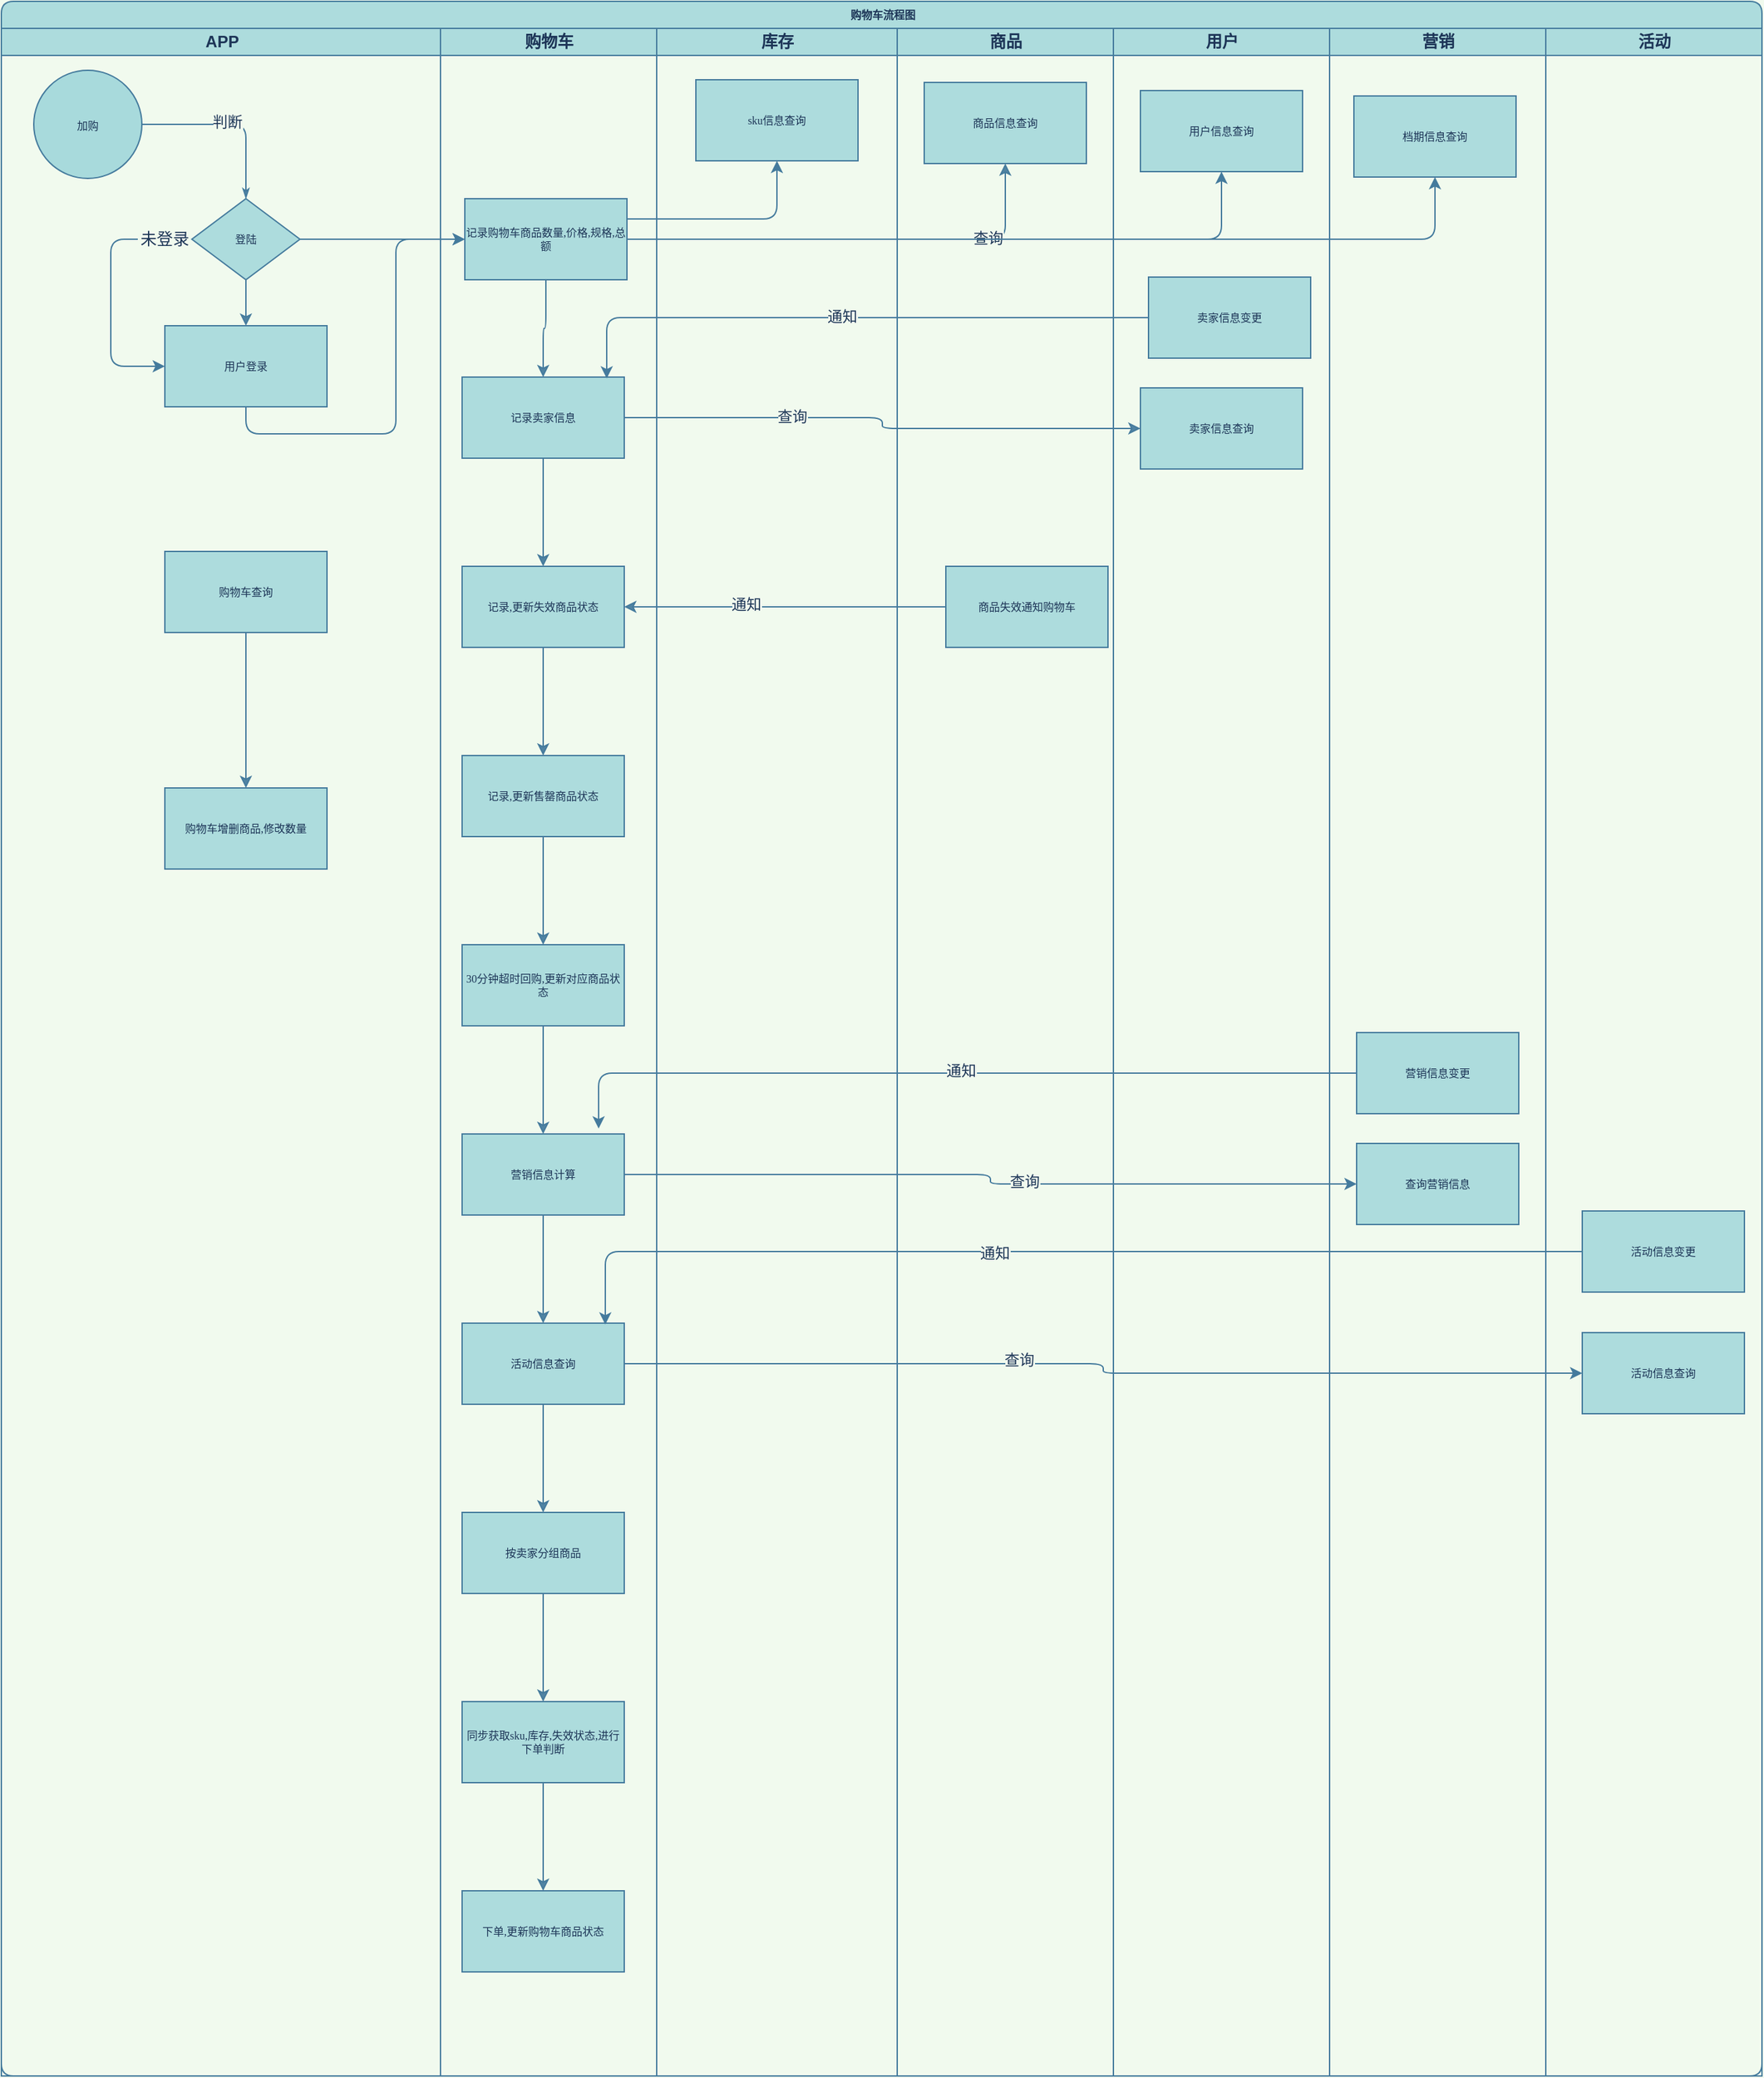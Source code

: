 <mxfile version="14.1.1" type="github">
  <diagram name="Page-1" id="74e2e168-ea6b-b213-b513-2b3c1d86103e">
    <mxGraphModel dx="1906" dy="1005" grid="0" gridSize="10" guides="1" tooltips="1" connect="1" arrows="1" fold="1" page="1" pageScale="1" pageWidth="1100" pageHeight="850" background="#F1FAEE" math="0" shadow="0">
      <root>
        <mxCell id="0" />
        <mxCell id="1" parent="0" />
        <mxCell id="77e6c97f196da883-1" value="购物车流程图" style="swimlane;html=1;childLayout=stackLayout;startSize=20;rounded=1;shadow=0;labelBackgroundColor=none;strokeWidth=1;fontFamily=Verdana;fontSize=8;align=center;fillColor=#A8DADC;strokeColor=#457B9D;fontColor=#1D3557;sketch=0;snapToPoint=0;fixDash=0;metaEdit=0;backgroundOutline=0;comic=0;fillOpacity=93;" parent="1" vertex="1">
          <mxGeometry x="134" y="49" width="1303" height="1535" as="geometry" />
        </mxCell>
        <mxCell id="77e6c97f196da883-2" value="APP" style="swimlane;html=1;startSize=20;fillColor=#A8DADC;strokeColor=#457B9D;fontColor=#1D3557;sketch=0;snapToPoint=0;fixDash=0;metaEdit=0;backgroundOutline=0;comic=0;fillOpacity=93;" parent="77e6c97f196da883-1" vertex="1">
          <mxGeometry y="20" width="325" height="1515" as="geometry" />
        </mxCell>
        <mxCell id="77e6c97f196da883-13" value="登陆" style="rhombus;whiteSpace=wrap;html=1;rounded=0;shadow=0;labelBackgroundColor=none;strokeWidth=1;fontFamily=Verdana;fontSize=8;align=center;fillColor=#A8DADC;strokeColor=#457B9D;fontColor=#1D3557;sketch=0;snapToPoint=0;fixDash=0;metaEdit=0;backgroundOutline=0;comic=0;fillOpacity=93;" parent="77e6c97f196da883-2" vertex="1">
          <mxGeometry x="141" y="126" width="80" height="60" as="geometry" />
        </mxCell>
        <mxCell id="77e6c97f196da883-29" style="edgeStyle=orthogonalEdgeStyle;rounded=1;html=1;labelBackgroundColor=none;startArrow=none;startFill=0;startSize=5;endArrow=classicThin;endFill=1;endSize=5;jettySize=auto;orthogonalLoop=1;strokeWidth=1;fontFamily=Verdana;fontSize=8;strokeColor=#457B9D;fontColor=#1D3557;sketch=0;snapToPoint=0;fixDash=0;metaEdit=0;backgroundOutline=0;comic=0;fillOpacity=93;exitX=1;exitY=0.5;exitDx=0;exitDy=0;" parent="77e6c97f196da883-2" source="TEv4NFGnasqdaG9CAdCf-1" target="77e6c97f196da883-13" edge="1">
          <mxGeometry relative="1" as="geometry">
            <mxPoint x="109" y="70" as="sourcePoint" />
          </mxGeometry>
        </mxCell>
        <mxCell id="LsGQIVAyzrIgrGC21WkT-74" value="判断" style="edgeLabel;html=1;align=center;verticalAlign=middle;resizable=0;points=[];fontColor=#1D3557;labelBackgroundColor=#F1FAEE;" parent="77e6c97f196da883-29" vertex="1" connectable="0">
          <mxGeometry x="-0.051" y="2" relative="1" as="geometry">
            <mxPoint as="offset" />
          </mxGeometry>
        </mxCell>
        <mxCell id="LsGQIVAyzrIgrGC21WkT-6" value="&lt;span&gt;用户登录&lt;/span&gt;" style="whiteSpace=wrap;html=1;rounded=0;shadow=0;fontFamily=Verdana;fontSize=8;fontColor=#1D3557;strokeColor=#457B9D;strokeWidth=1;fillColor=#A8DADC;sketch=0;snapToPoint=0;fixDash=0;metaEdit=0;backgroundOutline=0;comic=0;fillOpacity=93;" parent="77e6c97f196da883-2" vertex="1">
          <mxGeometry x="121" y="220" width="120" height="60" as="geometry" />
        </mxCell>
        <mxCell id="LsGQIVAyzrIgrGC21WkT-7" value="" style="edgeStyle=orthogonalEdgeStyle;curved=0;rounded=1;sketch=0;orthogonalLoop=1;jettySize=auto;html=1;strokeColor=#457B9D;fillColor=#A8DADC;fontColor=#1D3557;snapToPoint=0;fixDash=0;metaEdit=0;backgroundOutline=0;comic=0;fillOpacity=93;shadow=0;labelBackgroundColor=#F1FAEE;" parent="77e6c97f196da883-2" source="77e6c97f196da883-13" target="LsGQIVAyzrIgrGC21WkT-6" edge="1">
          <mxGeometry relative="1" as="geometry" />
        </mxCell>
        <mxCell id="TEv4NFGnasqdaG9CAdCf-7" style="edgeStyle=orthogonalEdgeStyle;curved=0;rounded=1;sketch=0;orthogonalLoop=1;jettySize=auto;html=1;exitX=0;exitY=0.5;exitDx=0;exitDy=0;entryX=0;entryY=0.5;entryDx=0;entryDy=0;strokeColor=#457B9D;fillColor=#A8DADC;fontColor=#1D3557;" edge="1" parent="77e6c97f196da883-2" source="LsGQIVAyzrIgrGC21WkT-78" target="LsGQIVAyzrIgrGC21WkT-6">
          <mxGeometry relative="1" as="geometry" />
        </mxCell>
        <mxCell id="LsGQIVAyzrIgrGC21WkT-78" value="未登录" style="text;html=1;strokeColor=none;fillColor=none;align=center;verticalAlign=middle;whiteSpace=wrap;rounded=0;shadow=0;sketch=0;fontColor=#1D3557;" parent="77e6c97f196da883-2" vertex="1">
          <mxGeometry x="101" y="146" width="40" height="20" as="geometry" />
        </mxCell>
        <mxCell id="TEv4NFGnasqdaG9CAdCf-1" value="&lt;span style=&quot;color: rgb(29 , 53 , 87) ; font-family: &amp;#34;verdana&amp;#34; ; font-size: 8px&quot;&gt;加购&lt;/span&gt;" style="ellipse;whiteSpace=wrap;html=1;aspect=fixed;fillColor=#A8DADC;strokeColor=#457B9D;fontColor=#1D3557;" vertex="1" parent="77e6c97f196da883-2">
          <mxGeometry x="24" y="31" width="80" height="80" as="geometry" />
        </mxCell>
        <mxCell id="LsGQIVAyzrIgrGC21WkT-10" value="购物车查询" style="whiteSpace=wrap;html=1;rounded=0;shadow=0;fontFamily=Verdana;fontSize=8;fontColor=#1D3557;strokeColor=#457B9D;strokeWidth=1;fillColor=#A8DADC;sketch=0;snapToPoint=0;fixDash=0;metaEdit=0;backgroundOutline=0;comic=0;fillOpacity=93;" parent="77e6c97f196da883-2" vertex="1">
          <mxGeometry x="121" y="387" width="120" height="60" as="geometry" />
        </mxCell>
        <mxCell id="LsGQIVAyzrIgrGC21WkT-12" value="购物车增删商品,修改数量" style="whiteSpace=wrap;html=1;rounded=0;shadow=0;fontFamily=Verdana;fontSize=8;fontColor=#1D3557;strokeColor=#457B9D;strokeWidth=1;fillColor=#A8DADC;sketch=0;snapToPoint=0;fixDash=0;metaEdit=0;backgroundOutline=0;comic=0;fillOpacity=93;" parent="77e6c97f196da883-2" vertex="1">
          <mxGeometry x="121" y="562" width="120" height="60" as="geometry" />
        </mxCell>
        <mxCell id="LsGQIVAyzrIgrGC21WkT-13" value="" style="edgeStyle=orthogonalEdgeStyle;curved=0;rounded=1;sketch=0;orthogonalLoop=1;jettySize=auto;html=1;strokeColor=#457B9D;fillColor=#A8DADC;fontColor=#1D3557;snapToPoint=0;fixDash=0;metaEdit=0;backgroundOutline=0;comic=0;fillOpacity=93;shadow=0;labelBackgroundColor=#F1FAEE;" parent="77e6c97f196da883-2" source="LsGQIVAyzrIgrGC21WkT-10" target="LsGQIVAyzrIgrGC21WkT-12" edge="1">
          <mxGeometry relative="1" as="geometry" />
        </mxCell>
        <mxCell id="77e6c97f196da883-3" value="购物车" style="swimlane;html=1;startSize=20;fillColor=#A8DADC;strokeColor=#457B9D;fontColor=#1D3557;sketch=0;snapToPoint=0;fixDash=0;metaEdit=0;backgroundOutline=0;comic=0;fillOpacity=93;" parent="77e6c97f196da883-1" vertex="1">
          <mxGeometry x="325" y="20" width="160" height="1515" as="geometry" />
        </mxCell>
        <mxCell id="LsGQIVAyzrIgrGC21WkT-4" value="记录购物车商品数量,价格,规格,总额" style="whiteSpace=wrap;html=1;rounded=0;shadow=0;fontFamily=Verdana;fontSize=8;fontColor=#1D3557;strokeColor=#457B9D;strokeWidth=1;fillColor=#A8DADC;sketch=0;snapToPoint=0;fixDash=0;metaEdit=0;backgroundOutline=0;comic=0;fillOpacity=93;" parent="77e6c97f196da883-3" vertex="1">
          <mxGeometry x="18" y="126" width="120" height="60" as="geometry" />
        </mxCell>
        <mxCell id="77e6c97f196da883-4" value="库存" style="swimlane;html=1;startSize=20;fillColor=#A8DADC;strokeColor=#457B9D;fontColor=#1D3557;sketch=0;snapToPoint=0;fixDash=0;metaEdit=0;backgroundOutline=0;comic=0;fillOpacity=93;" parent="77e6c97f196da883-1" vertex="1">
          <mxGeometry x="485" y="20" width="178" height="1515" as="geometry" />
        </mxCell>
        <mxCell id="TEv4NFGnasqdaG9CAdCf-2" value="sku信息查询" style="whiteSpace=wrap;html=1;rounded=0;shadow=0;fontFamily=Verdana;fontSize=8;fontColor=#1D3557;strokeColor=#457B9D;strokeWidth=1;fillColor=#A8DADC;sketch=0;snapToPoint=0;fixDash=0;metaEdit=0;backgroundOutline=0;comic=0;fillOpacity=93;" vertex="1" parent="77e6c97f196da883-4">
          <mxGeometry x="29" y="38" width="120" height="60" as="geometry" />
        </mxCell>
        <mxCell id="77e6c97f196da883-5" value="商品" style="swimlane;html=1;startSize=20;fillColor=#A8DADC;strokeColor=#457B9D;fontColor=#1D3557;sketch=0;snapToPoint=0;fixDash=0;metaEdit=0;backgroundOutline=0;comic=0;fillOpacity=93;" parent="77e6c97f196da883-1" vertex="1">
          <mxGeometry x="663" y="20" width="160" height="1515" as="geometry" />
        </mxCell>
        <mxCell id="LsGQIVAyzrIgrGC21WkT-18" value="商品信息查询" style="whiteSpace=wrap;html=1;rounded=0;shadow=0;fontFamily=Verdana;fontSize=8;fontColor=#1D3557;strokeColor=#457B9D;strokeWidth=1;fillColor=#A8DADC;sketch=0;snapToPoint=0;fixDash=0;metaEdit=0;backgroundOutline=0;comic=0;fillOpacity=93;" parent="77e6c97f196da883-5" vertex="1">
          <mxGeometry x="20" y="40" width="120" height="60" as="geometry" />
        </mxCell>
        <mxCell id="LsGQIVAyzrIgrGC21WkT-26" value="商品失效通知购物车" style="whiteSpace=wrap;html=1;rounded=0;shadow=0;fontFamily=Verdana;fontSize=8;fontColor=#1D3557;strokeColor=#457B9D;strokeWidth=1;fillColor=#A8DADC;sketch=0;snapToPoint=0;fixDash=0;metaEdit=0;backgroundOutline=0;comic=0;fillOpacity=93;" parent="77e6c97f196da883-5" vertex="1">
          <mxGeometry x="36" y="398" width="120" height="60" as="geometry" />
        </mxCell>
        <mxCell id="77e6c97f196da883-6" value="用户" style="swimlane;html=1;startSize=20;fillColor=#A8DADC;strokeColor=#457B9D;fontColor=#1D3557;sketch=0;snapToPoint=0;fixDash=0;metaEdit=0;backgroundOutline=0;comic=0;fillOpacity=93;" parent="77e6c97f196da883-1" vertex="1">
          <mxGeometry x="823" y="20" width="160" height="1515" as="geometry" />
        </mxCell>
        <mxCell id="LsGQIVAyzrIgrGC21WkT-22" value="卖家信息查询" style="whiteSpace=wrap;html=1;rounded=0;shadow=0;fontFamily=Verdana;fontSize=8;fontColor=#1D3557;strokeColor=#457B9D;strokeWidth=1;fillColor=#A8DADC;sketch=0;snapToPoint=0;fixDash=0;metaEdit=0;backgroundOutline=0;comic=0;fillOpacity=93;" parent="77e6c97f196da883-6" vertex="1">
          <mxGeometry x="20" y="266" width="120" height="60" as="geometry" />
        </mxCell>
        <mxCell id="LsGQIVAyzrIgrGC21WkT-49" value="卖家信息变更" style="whiteSpace=wrap;html=1;rounded=0;shadow=0;fontFamily=Verdana;fontSize=8;fontColor=#1D3557;strokeColor=#457B9D;strokeWidth=1;fillColor=#A8DADC;sketch=0;snapToPoint=0;fixDash=0;metaEdit=0;backgroundOutline=0;comic=0;fillOpacity=93;" parent="77e6c97f196da883-6" vertex="1">
          <mxGeometry x="26" y="184" width="120" height="60" as="geometry" />
        </mxCell>
        <mxCell id="TEv4NFGnasqdaG9CAdCf-8" value="用户信息查询" style="whiteSpace=wrap;html=1;rounded=0;shadow=0;fontFamily=Verdana;fontSize=8;fontColor=#1D3557;strokeColor=#457B9D;strokeWidth=1;fillColor=#A8DADC;sketch=0;snapToPoint=0;fixDash=0;metaEdit=0;backgroundOutline=0;comic=0;fillOpacity=93;" vertex="1" parent="77e6c97f196da883-6">
          <mxGeometry x="20" y="46" width="120" height="60" as="geometry" />
        </mxCell>
        <mxCell id="77e6c97f196da883-7" value="营销" style="swimlane;html=1;startSize=20;fillColor=#A8DADC;strokeColor=#457B9D;fontColor=#1D3557;sketch=0;snapToPoint=0;fixDash=0;metaEdit=0;backgroundOutline=0;comic=0;fillOpacity=93;strokeOpacity=95;" parent="77e6c97f196da883-1" vertex="1">
          <mxGeometry x="983" y="20" width="160" height="1515" as="geometry" />
        </mxCell>
        <mxCell id="LsGQIVAyzrIgrGC21WkT-52" value="查询营销信息" style="whiteSpace=wrap;html=1;rounded=0;shadow=0;fontFamily=Verdana;fontSize=8;fontColor=#1D3557;strokeColor=#457B9D;strokeWidth=1;fillColor=#A8DADC;sketch=0;snapToPoint=0;fixDash=0;metaEdit=0;backgroundOutline=0;comic=0;fillOpacity=93;" parent="77e6c97f196da883-7" vertex="1">
          <mxGeometry x="20" y="825" width="120" height="60" as="geometry" />
        </mxCell>
        <mxCell id="LsGQIVAyzrIgrGC21WkT-54" value="营销信息变更" style="whiteSpace=wrap;html=1;rounded=0;shadow=0;fontFamily=Verdana;fontSize=8;fontColor=#1D3557;strokeColor=#457B9D;strokeWidth=1;fillColor=#A8DADC;sketch=0;snapToPoint=0;fixDash=0;metaEdit=0;backgroundOutline=0;comic=0;fillOpacity=93;" parent="77e6c97f196da883-7" vertex="1">
          <mxGeometry x="20" y="743" width="120" height="60" as="geometry" />
        </mxCell>
        <mxCell id="TEv4NFGnasqdaG9CAdCf-10" value="档期信息查询" style="whiteSpace=wrap;html=1;rounded=0;shadow=0;fontFamily=Verdana;fontSize=8;fontColor=#1D3557;strokeColor=#457B9D;strokeWidth=1;fillColor=#A8DADC;sketch=0;snapToPoint=0;fixDash=0;metaEdit=0;backgroundOutline=0;comic=0;fillOpacity=93;" vertex="1" parent="77e6c97f196da883-7">
          <mxGeometry x="18" y="50" width="120" height="60" as="geometry" />
        </mxCell>
        <mxCell id="LsGQIVAyzrIgrGC21WkT-59" value="活动" style="swimlane;html=1;startSize=20;fillColor=#A8DADC;strokeColor=#457B9D;fontColor=#1D3557;sketch=0;snapToPoint=0;fixDash=0;metaEdit=0;backgroundOutline=0;comic=0;fillOpacity=93;strokeOpacity=95;" parent="77e6c97f196da883-1" vertex="1">
          <mxGeometry x="1143" y="20" width="160" height="1515" as="geometry" />
        </mxCell>
        <mxCell id="LsGQIVAyzrIgrGC21WkT-57" value="活动信息查询" style="whiteSpace=wrap;html=1;rounded=0;shadow=0;fontFamily=Verdana;fontSize=8;fontColor=#1D3557;strokeColor=#457B9D;strokeWidth=1;fillColor=#A8DADC;sketch=0;snapToPoint=0;fixDash=0;metaEdit=0;backgroundOutline=0;comic=0;fillOpacity=93;" parent="LsGQIVAyzrIgrGC21WkT-59" vertex="1">
          <mxGeometry x="27" y="965" width="120" height="60" as="geometry" />
        </mxCell>
        <mxCell id="LsGQIVAyzrIgrGC21WkT-62" value="活动信息变更" style="whiteSpace=wrap;html=1;rounded=0;shadow=0;fontFamily=Verdana;fontSize=8;fontColor=#1D3557;strokeColor=#457B9D;strokeWidth=1;fillColor=#A8DADC;sketch=0;snapToPoint=0;fixDash=0;metaEdit=0;backgroundOutline=0;comic=0;fillOpacity=93;" parent="LsGQIVAyzrIgrGC21WkT-59" vertex="1">
          <mxGeometry x="27" y="875" width="120" height="60" as="geometry" />
        </mxCell>
        <mxCell id="LsGQIVAyzrIgrGC21WkT-5" value="" style="edgeStyle=orthogonalEdgeStyle;curved=0;rounded=1;sketch=0;orthogonalLoop=1;jettySize=auto;html=1;strokeColor=#457B9D;fillColor=#A8DADC;fontColor=#1D3557;snapToPoint=0;fixDash=0;metaEdit=0;backgroundOutline=0;comic=0;fillOpacity=93;shadow=0;labelBackgroundColor=#F1FAEE;" parent="77e6c97f196da883-1" source="77e6c97f196da883-13" target="LsGQIVAyzrIgrGC21WkT-4" edge="1">
          <mxGeometry relative="1" as="geometry" />
        </mxCell>
        <mxCell id="LsGQIVAyzrIgrGC21WkT-19" value="" style="edgeStyle=orthogonalEdgeStyle;curved=0;rounded=1;sketch=0;orthogonalLoop=1;jettySize=auto;html=1;strokeColor=#457B9D;fillColor=#A8DADC;fontColor=#1D3557;snapToPoint=0;fixDash=0;metaEdit=0;backgroundOutline=0;comic=0;fillOpacity=93;shadow=0;labelBackgroundColor=#F1FAEE;" parent="77e6c97f196da883-1" source="LsGQIVAyzrIgrGC21WkT-4" target="LsGQIVAyzrIgrGC21WkT-18" edge="1">
          <mxGeometry relative="1" as="geometry" />
        </mxCell>
        <mxCell id="LsGQIVAyzrIgrGC21WkT-72" value="查询" style="edgeLabel;html=1;align=center;verticalAlign=middle;resizable=0;points=[];fontColor=#1D3557;labelBackgroundColor=#F1FAEE;" parent="LsGQIVAyzrIgrGC21WkT-19" vertex="1" connectable="0">
          <mxGeometry x="0.676" y="13" relative="1" as="geometry">
            <mxPoint as="offset" />
          </mxGeometry>
        </mxCell>
        <mxCell id="TEv4NFGnasqdaG9CAdCf-4" style="edgeStyle=orthogonalEdgeStyle;curved=0;rounded=1;sketch=0;orthogonalLoop=1;jettySize=auto;html=1;exitX=1;exitY=0.25;exitDx=0;exitDy=0;entryX=0.5;entryY=1;entryDx=0;entryDy=0;strokeColor=#457B9D;fillColor=#A8DADC;fontColor=#1D3557;" edge="1" parent="77e6c97f196da883-1" source="LsGQIVAyzrIgrGC21WkT-4" target="TEv4NFGnasqdaG9CAdCf-2">
          <mxGeometry relative="1" as="geometry" />
        </mxCell>
        <mxCell id="TEv4NFGnasqdaG9CAdCf-6" style="edgeStyle=orthogonalEdgeStyle;curved=0;rounded=1;sketch=0;orthogonalLoop=1;jettySize=auto;html=1;exitX=0.5;exitY=1;exitDx=0;exitDy=0;entryX=0;entryY=0.5;entryDx=0;entryDy=0;strokeColor=#457B9D;fillColor=#A8DADC;fontColor=#1D3557;" edge="1" parent="77e6c97f196da883-1" source="LsGQIVAyzrIgrGC21WkT-6" target="LsGQIVAyzrIgrGC21WkT-4">
          <mxGeometry relative="1" as="geometry" />
        </mxCell>
        <mxCell id="TEv4NFGnasqdaG9CAdCf-9" style="edgeStyle=orthogonalEdgeStyle;curved=0;rounded=1;sketch=0;orthogonalLoop=1;jettySize=auto;html=1;exitX=1;exitY=0.5;exitDx=0;exitDy=0;entryX=0.5;entryY=1;entryDx=0;entryDy=0;strokeColor=#457B9D;fillColor=#A8DADC;fontColor=#1D3557;" edge="1" parent="77e6c97f196da883-1" source="LsGQIVAyzrIgrGC21WkT-4" target="TEv4NFGnasqdaG9CAdCf-8">
          <mxGeometry relative="1" as="geometry" />
        </mxCell>
        <mxCell id="TEv4NFGnasqdaG9CAdCf-11" style="edgeStyle=orthogonalEdgeStyle;curved=0;rounded=1;sketch=0;orthogonalLoop=1;jettySize=auto;html=1;exitX=1;exitY=0.5;exitDx=0;exitDy=0;entryX=0.5;entryY=1;entryDx=0;entryDy=0;strokeColor=#457B9D;fillColor=#A8DADC;fontColor=#1D3557;" edge="1" parent="77e6c97f196da883-1" source="LsGQIVAyzrIgrGC21WkT-4" target="TEv4NFGnasqdaG9CAdCf-10">
          <mxGeometry relative="1" as="geometry" />
        </mxCell>
        <mxCell id="LsGQIVAyzrIgrGC21WkT-23" value="" style="edgeStyle=orthogonalEdgeStyle;curved=0;rounded=1;sketch=0;orthogonalLoop=1;jettySize=auto;html=1;strokeColor=#457B9D;fillColor=#A8DADC;fontColor=#1D3557;snapToPoint=0;fixDash=0;metaEdit=0;backgroundOutline=0;comic=0;fillOpacity=93;shadow=0;labelBackgroundColor=#F1FAEE;" parent="1" source="LsGQIVAyzrIgrGC21WkT-20" target="LsGQIVAyzrIgrGC21WkT-22" edge="1">
          <mxGeometry relative="1" as="geometry" />
        </mxCell>
        <mxCell id="LsGQIVAyzrIgrGC21WkT-70" value="查询" style="edgeLabel;html=1;align=center;verticalAlign=middle;resizable=0;points=[];fontColor=#1D3557;labelBackgroundColor=#F1FAEE;" parent="LsGQIVAyzrIgrGC21WkT-23" vertex="1" connectable="0">
          <mxGeometry x="-0.363" y="1" relative="1" as="geometry">
            <mxPoint as="offset" />
          </mxGeometry>
        </mxCell>
        <mxCell id="LsGQIVAyzrIgrGC21WkT-25" value="" style="edgeStyle=orthogonalEdgeStyle;curved=0;rounded=1;sketch=0;orthogonalLoop=1;jettySize=auto;html=1;strokeColor=#457B9D;fillColor=#A8DADC;fontColor=#1D3557;snapToPoint=0;fixDash=0;metaEdit=0;backgroundOutline=0;comic=0;fillOpacity=93;shadow=0;labelBackgroundColor=#F1FAEE;" parent="1" source="LsGQIVAyzrIgrGC21WkT-20" target="LsGQIVAyzrIgrGC21WkT-24" edge="1">
          <mxGeometry relative="1" as="geometry" />
        </mxCell>
        <mxCell id="LsGQIVAyzrIgrGC21WkT-20" value="记录卖家信息" style="whiteSpace=wrap;html=1;rounded=0;shadow=0;fontFamily=Verdana;fontSize=8;fontColor=#1D3557;strokeColor=#457B9D;strokeWidth=1;fillColor=#A8DADC;sketch=0;snapToPoint=0;fixDash=0;metaEdit=0;backgroundOutline=0;comic=0;fillOpacity=93;" parent="1" vertex="1">
          <mxGeometry x="475" y="327" width="120" height="60" as="geometry" />
        </mxCell>
        <mxCell id="LsGQIVAyzrIgrGC21WkT-21" value="" style="edgeStyle=orthogonalEdgeStyle;curved=0;rounded=1;sketch=0;orthogonalLoop=1;jettySize=auto;html=1;strokeColor=#457B9D;fillColor=#A8DADC;fontColor=#1D3557;snapToPoint=0;fixDash=0;metaEdit=0;backgroundOutline=0;comic=0;fillOpacity=93;shadow=0;labelBackgroundColor=#F1FAEE;" parent="1" source="LsGQIVAyzrIgrGC21WkT-4" target="LsGQIVAyzrIgrGC21WkT-20" edge="1">
          <mxGeometry relative="1" as="geometry" />
        </mxCell>
        <mxCell id="LsGQIVAyzrIgrGC21WkT-32" value="" style="edgeStyle=orthogonalEdgeStyle;curved=0;rounded=1;sketch=0;orthogonalLoop=1;jettySize=auto;html=1;strokeColor=#457B9D;fillColor=#A8DADC;fontColor=#1D3557;snapToPoint=0;fixDash=0;metaEdit=0;backgroundOutline=0;comic=0;fillOpacity=93;shadow=0;labelBackgroundColor=#F1FAEE;" parent="1" source="LsGQIVAyzrIgrGC21WkT-24" target="LsGQIVAyzrIgrGC21WkT-31" edge="1">
          <mxGeometry relative="1" as="geometry" />
        </mxCell>
        <mxCell id="LsGQIVAyzrIgrGC21WkT-24" value="记录,更新失效商品状态" style="whiteSpace=wrap;html=1;rounded=0;shadow=0;fontFamily=Verdana;fontSize=8;fontColor=#1D3557;strokeColor=#457B9D;strokeWidth=1;fillColor=#A8DADC;sketch=0;snapToPoint=0;fixDash=0;metaEdit=0;backgroundOutline=0;comic=0;fillOpacity=93;" parent="1" vertex="1">
          <mxGeometry x="475" y="467" width="120" height="60" as="geometry" />
        </mxCell>
        <mxCell id="LsGQIVAyzrIgrGC21WkT-28" style="edgeStyle=orthogonalEdgeStyle;curved=0;rounded=1;sketch=0;orthogonalLoop=1;jettySize=auto;html=1;exitX=0;exitY=0.5;exitDx=0;exitDy=0;strokeColor=#457B9D;fillColor=#A8DADC;fontColor=#1D3557;snapToPoint=0;fixDash=0;metaEdit=0;backgroundOutline=0;comic=0;fillOpacity=93;shadow=0;labelBackgroundColor=#F1FAEE;" parent="1" source="LsGQIVAyzrIgrGC21WkT-26" target="LsGQIVAyzrIgrGC21WkT-24" edge="1">
          <mxGeometry relative="1" as="geometry" />
        </mxCell>
        <mxCell id="LsGQIVAyzrIgrGC21WkT-69" value="通知" style="edgeLabel;html=1;align=center;verticalAlign=middle;resizable=0;points=[];fontColor=#1D3557;labelBackgroundColor=#F1FAEE;" parent="LsGQIVAyzrIgrGC21WkT-28" vertex="1" connectable="0">
          <mxGeometry x="0.246" y="-2" relative="1" as="geometry">
            <mxPoint as="offset" />
          </mxGeometry>
        </mxCell>
        <mxCell id="LsGQIVAyzrIgrGC21WkT-38" value="" style="edgeStyle=orthogonalEdgeStyle;curved=0;rounded=1;sketch=0;orthogonalLoop=1;jettySize=auto;html=1;strokeColor=#457B9D;fillColor=#A8DADC;fontColor=#1D3557;snapToPoint=0;fixDash=0;metaEdit=0;backgroundOutline=0;comic=0;fillOpacity=93;shadow=0;labelBackgroundColor=#F1FAEE;" parent="1" source="LsGQIVAyzrIgrGC21WkT-31" target="LsGQIVAyzrIgrGC21WkT-37" edge="1">
          <mxGeometry relative="1" as="geometry" />
        </mxCell>
        <mxCell id="LsGQIVAyzrIgrGC21WkT-31" value="记录,更新售罄商品状态" style="whiteSpace=wrap;html=1;rounded=0;shadow=0;fontFamily=Verdana;fontSize=8;fontColor=#1D3557;strokeColor=#457B9D;strokeWidth=1;fillColor=#A8DADC;sketch=0;snapToPoint=0;fixDash=0;metaEdit=0;backgroundOutline=0;comic=0;fillOpacity=93;" parent="1" vertex="1">
          <mxGeometry x="475" y="607" width="120" height="60" as="geometry" />
        </mxCell>
        <mxCell id="LsGQIVAyzrIgrGC21WkT-40" value="" style="edgeStyle=orthogonalEdgeStyle;curved=0;rounded=1;sketch=0;orthogonalLoop=1;jettySize=auto;html=1;strokeColor=#457B9D;fillColor=#A8DADC;fontColor=#1D3557;snapToPoint=0;fixDash=0;metaEdit=0;backgroundOutline=0;comic=0;fillOpacity=93;shadow=0;labelBackgroundColor=#F1FAEE;" parent="1" source="LsGQIVAyzrIgrGC21WkT-37" target="LsGQIVAyzrIgrGC21WkT-39" edge="1">
          <mxGeometry relative="1" as="geometry" />
        </mxCell>
        <mxCell id="LsGQIVAyzrIgrGC21WkT-37" value="30分钟超时回购,更新对应商品状态" style="whiteSpace=wrap;html=1;rounded=0;shadow=0;fontFamily=Verdana;fontSize=8;fontColor=#1D3557;strokeColor=#457B9D;strokeWidth=1;fillColor=#A8DADC;sketch=0;snapToPoint=0;fixDash=0;metaEdit=0;backgroundOutline=0;comic=0;fillOpacity=93;" parent="1" vertex="1">
          <mxGeometry x="475" y="747" width="120" height="60" as="geometry" />
        </mxCell>
        <mxCell id="LsGQIVAyzrIgrGC21WkT-42" value="" style="edgeStyle=orthogonalEdgeStyle;curved=0;rounded=1;sketch=0;orthogonalLoop=1;jettySize=auto;html=1;strokeColor=#457B9D;fillColor=#A8DADC;fontColor=#1D3557;snapToPoint=0;fixDash=0;metaEdit=0;backgroundOutline=0;comic=0;fillOpacity=93;labelBackgroundColor=#F1FAEE;" parent="1" source="LsGQIVAyzrIgrGC21WkT-39" target="LsGQIVAyzrIgrGC21WkT-41" edge="1">
          <mxGeometry relative="1" as="geometry" />
        </mxCell>
        <mxCell id="LsGQIVAyzrIgrGC21WkT-53" value="" style="edgeStyle=orthogonalEdgeStyle;curved=0;rounded=1;comic=0;sketch=0;orthogonalLoop=1;jettySize=auto;html=1;shadow=0;strokeColor=#457B9D;fillColor=#A8DADC;fontColor=#1D3557;labelBackgroundColor=#F1FAEE;" parent="1" source="LsGQIVAyzrIgrGC21WkT-39" target="LsGQIVAyzrIgrGC21WkT-52" edge="1">
          <mxGeometry relative="1" as="geometry" />
        </mxCell>
        <mxCell id="LsGQIVAyzrIgrGC21WkT-65" value="查询" style="edgeLabel;html=1;align=center;verticalAlign=middle;resizable=0;points=[];fontColor=#1D3557;labelBackgroundColor=#F1FAEE;" parent="LsGQIVAyzrIgrGC21WkT-53" vertex="1" connectable="0">
          <mxGeometry x="0.104" y="2" relative="1" as="geometry">
            <mxPoint as="offset" />
          </mxGeometry>
        </mxCell>
        <mxCell id="LsGQIVAyzrIgrGC21WkT-39" value="营销信息计算" style="whiteSpace=wrap;html=1;rounded=0;shadow=0;fontFamily=Verdana;fontSize=8;fontColor=#1D3557;strokeColor=#457B9D;strokeWidth=1;fillColor=#A8DADC;sketch=0;snapToPoint=0;fixDash=0;metaEdit=0;backgroundOutline=0;comic=0;fillOpacity=93;" parent="1" vertex="1">
          <mxGeometry x="475" y="887" width="120" height="60" as="geometry" />
        </mxCell>
        <mxCell id="LsGQIVAyzrIgrGC21WkT-44" value="" style="edgeStyle=orthogonalEdgeStyle;curved=0;rounded=1;sketch=0;orthogonalLoop=1;jettySize=auto;html=1;strokeColor=#457B9D;fillColor=#A8DADC;fontColor=#1D3557;snapToPoint=0;fixDash=0;metaEdit=0;backgroundOutline=0;comic=0;fillOpacity=93;labelBackgroundColor=#F1FAEE;" parent="1" source="LsGQIVAyzrIgrGC21WkT-41" target="LsGQIVAyzrIgrGC21WkT-43" edge="1">
          <mxGeometry relative="1" as="geometry" />
        </mxCell>
        <mxCell id="LsGQIVAyzrIgrGC21WkT-58" value="" style="edgeStyle=orthogonalEdgeStyle;curved=0;rounded=1;comic=0;sketch=0;orthogonalLoop=1;jettySize=auto;html=1;shadow=0;strokeColor=#457B9D;fillColor=#A8DADC;fontColor=#1D3557;labelBackgroundColor=#F1FAEE;" parent="1" source="LsGQIVAyzrIgrGC21WkT-41" target="LsGQIVAyzrIgrGC21WkT-57" edge="1">
          <mxGeometry relative="1" as="geometry" />
        </mxCell>
        <mxCell id="LsGQIVAyzrIgrGC21WkT-67" value="查询" style="edgeLabel;html=1;align=center;verticalAlign=middle;resizable=0;points=[];fontColor=#1D3557;labelBackgroundColor=#F1FAEE;" parent="LsGQIVAyzrIgrGC21WkT-58" vertex="1" connectable="0">
          <mxGeometry x="-0.185" y="3" relative="1" as="geometry">
            <mxPoint as="offset" />
          </mxGeometry>
        </mxCell>
        <mxCell id="LsGQIVAyzrIgrGC21WkT-41" value="活动信息查询" style="whiteSpace=wrap;html=1;rounded=0;shadow=0;fontFamily=Verdana;fontSize=8;fontColor=#1D3557;strokeColor=#457B9D;strokeWidth=1;fillColor=#A8DADC;sketch=0;snapToPoint=0;fixDash=0;metaEdit=0;backgroundOutline=0;comic=0;fillOpacity=93;" parent="1" vertex="1">
          <mxGeometry x="475" y="1027" width="120" height="60" as="geometry" />
        </mxCell>
        <mxCell id="LsGQIVAyzrIgrGC21WkT-46" value="" style="edgeStyle=orthogonalEdgeStyle;curved=0;rounded=1;sketch=0;orthogonalLoop=1;jettySize=auto;html=1;strokeColor=#457B9D;fillColor=#A8DADC;fontColor=#1D3557;snapToPoint=0;fixDash=0;metaEdit=0;backgroundOutline=0;comic=0;fillOpacity=93;labelBackgroundColor=#F1FAEE;" parent="1" source="LsGQIVAyzrIgrGC21WkT-43" target="LsGQIVAyzrIgrGC21WkT-45" edge="1">
          <mxGeometry relative="1" as="geometry" />
        </mxCell>
        <mxCell id="LsGQIVAyzrIgrGC21WkT-43" value="按卖家分组商品" style="whiteSpace=wrap;html=1;rounded=0;shadow=0;fontFamily=Verdana;fontSize=8;fontColor=#1D3557;strokeColor=#457B9D;strokeWidth=1;fillColor=#A8DADC;sketch=0;snapToPoint=0;fixDash=0;metaEdit=0;backgroundOutline=0;comic=0;fillOpacity=93;" parent="1" vertex="1">
          <mxGeometry x="475" y="1167" width="120" height="60" as="geometry" />
        </mxCell>
        <mxCell id="LsGQIVAyzrIgrGC21WkT-48" value="" style="edgeStyle=orthogonalEdgeStyle;curved=0;rounded=1;sketch=0;orthogonalLoop=1;jettySize=auto;html=1;strokeColor=#457B9D;fillColor=#A8DADC;fontColor=#1D3557;snapToPoint=0;fixDash=0;metaEdit=0;backgroundOutline=0;comic=0;fillOpacity=93;labelBackgroundColor=#F1FAEE;" parent="1" source="LsGQIVAyzrIgrGC21WkT-45" target="LsGQIVAyzrIgrGC21WkT-47" edge="1">
          <mxGeometry relative="1" as="geometry" />
        </mxCell>
        <mxCell id="LsGQIVAyzrIgrGC21WkT-45" value="同步获取sku,库存,失效状态,进行下单判断" style="whiteSpace=wrap;html=1;rounded=0;shadow=0;fontFamily=Verdana;fontSize=8;fontColor=#1D3557;strokeColor=#457B9D;strokeWidth=1;fillColor=#A8DADC;sketch=0;snapToPoint=0;fixDash=0;metaEdit=0;backgroundOutline=0;comic=0;fillOpacity=93;" parent="1" vertex="1">
          <mxGeometry x="475" y="1307" width="120" height="60" as="geometry" />
        </mxCell>
        <mxCell id="LsGQIVAyzrIgrGC21WkT-47" value="下单,更新购物车商品状态" style="whiteSpace=wrap;html=1;rounded=0;shadow=0;fontFamily=Verdana;fontSize=8;fontColor=#1D3557;strokeColor=#457B9D;strokeWidth=1;fillColor=#A8DADC;sketch=0;snapToPoint=0;fixDash=0;metaEdit=0;backgroundOutline=0;comic=0;fillOpacity=93;" parent="1" vertex="1">
          <mxGeometry x="475" y="1447" width="120" height="60" as="geometry" />
        </mxCell>
        <mxCell id="LsGQIVAyzrIgrGC21WkT-50" style="edgeStyle=orthogonalEdgeStyle;curved=0;rounded=1;comic=0;sketch=0;orthogonalLoop=1;jettySize=auto;html=1;exitX=0;exitY=0.5;exitDx=0;exitDy=0;entryX=0.892;entryY=0.017;entryDx=0;entryDy=0;entryPerimeter=0;shadow=0;strokeColor=#457B9D;fillColor=#A8DADC;fontColor=#1D3557;labelBackgroundColor=#F1FAEE;" parent="1" source="LsGQIVAyzrIgrGC21WkT-49" target="LsGQIVAyzrIgrGC21WkT-20" edge="1">
          <mxGeometry relative="1" as="geometry" />
        </mxCell>
        <mxCell id="LsGQIVAyzrIgrGC21WkT-51" value="通知" style="edgeLabel;html=1;align=center;verticalAlign=middle;resizable=0;points=[];fontColor=#1D3557;labelBackgroundColor=#F1FAEE;" parent="LsGQIVAyzrIgrGC21WkT-50" vertex="1" connectable="0">
          <mxGeometry x="0.021" y="-1" relative="1" as="geometry">
            <mxPoint as="offset" />
          </mxGeometry>
        </mxCell>
        <mxCell id="LsGQIVAyzrIgrGC21WkT-55" style="edgeStyle=orthogonalEdgeStyle;curved=0;rounded=1;comic=0;sketch=0;orthogonalLoop=1;jettySize=auto;html=1;exitX=0;exitY=0.5;exitDx=0;exitDy=0;entryX=0.842;entryY=-0.067;entryDx=0;entryDy=0;entryPerimeter=0;shadow=0;strokeColor=#457B9D;fillColor=#A8DADC;fontColor=#1D3557;labelBackgroundColor=#F1FAEE;" parent="1" source="LsGQIVAyzrIgrGC21WkT-54" target="LsGQIVAyzrIgrGC21WkT-39" edge="1">
          <mxGeometry relative="1" as="geometry" />
        </mxCell>
        <mxCell id="LsGQIVAyzrIgrGC21WkT-56" value="通知" style="edgeLabel;html=1;align=center;verticalAlign=middle;resizable=0;points=[];fontColor=#1D3557;labelBackgroundColor=#F1FAEE;" parent="LsGQIVAyzrIgrGC21WkT-55" vertex="1" connectable="0">
          <mxGeometry x="-0.026" y="-2" relative="1" as="geometry">
            <mxPoint as="offset" />
          </mxGeometry>
        </mxCell>
        <mxCell id="LsGQIVAyzrIgrGC21WkT-63" style="edgeStyle=orthogonalEdgeStyle;curved=0;rounded=1;comic=0;sketch=0;orthogonalLoop=1;jettySize=auto;html=1;exitX=0;exitY=0.5;exitDx=0;exitDy=0;entryX=0.883;entryY=0.017;entryDx=0;entryDy=0;entryPerimeter=0;shadow=0;strokeColor=#457B9D;fillColor=#A8DADC;fontColor=#1D3557;labelBackgroundColor=#F1FAEE;" parent="1" source="LsGQIVAyzrIgrGC21WkT-62" target="LsGQIVAyzrIgrGC21WkT-41" edge="1">
          <mxGeometry relative="1" as="geometry" />
        </mxCell>
        <mxCell id="LsGQIVAyzrIgrGC21WkT-66" value="通知" style="edgeLabel;html=1;align=center;verticalAlign=middle;resizable=0;points=[];fontColor=#1D3557;labelBackgroundColor=#F1FAEE;" parent="LsGQIVAyzrIgrGC21WkT-63" vertex="1" connectable="0">
          <mxGeometry x="0.121" y="1" relative="1" as="geometry">
            <mxPoint as="offset" />
          </mxGeometry>
        </mxCell>
      </root>
    </mxGraphModel>
  </diagram>
</mxfile>
